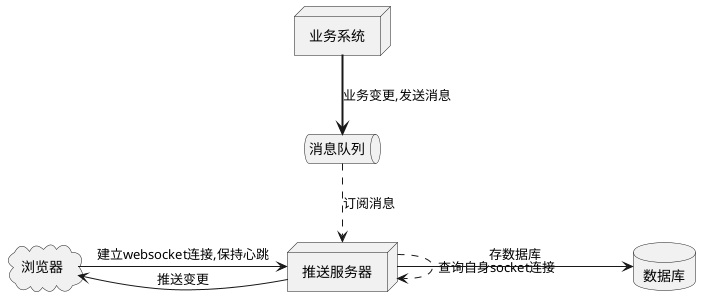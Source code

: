 @startuml 消息推送系统
node 业务系统
queue 消息队列
node 推送服务器
cloud 浏览器
database 数据库

浏览器 -> 推送服务器: 建立websocket连接,保持心跳
业务系统 ==> 消息队列: 业务变更,发送消息
消息队列 ..> 推送服务器: 订阅消息
推送服务器 ..> 推送服务器: 查询自身socket连接
推送服务器 -> 数据库: 存数据库
推送服务器 -> 浏览器: 推送变更
@enduml